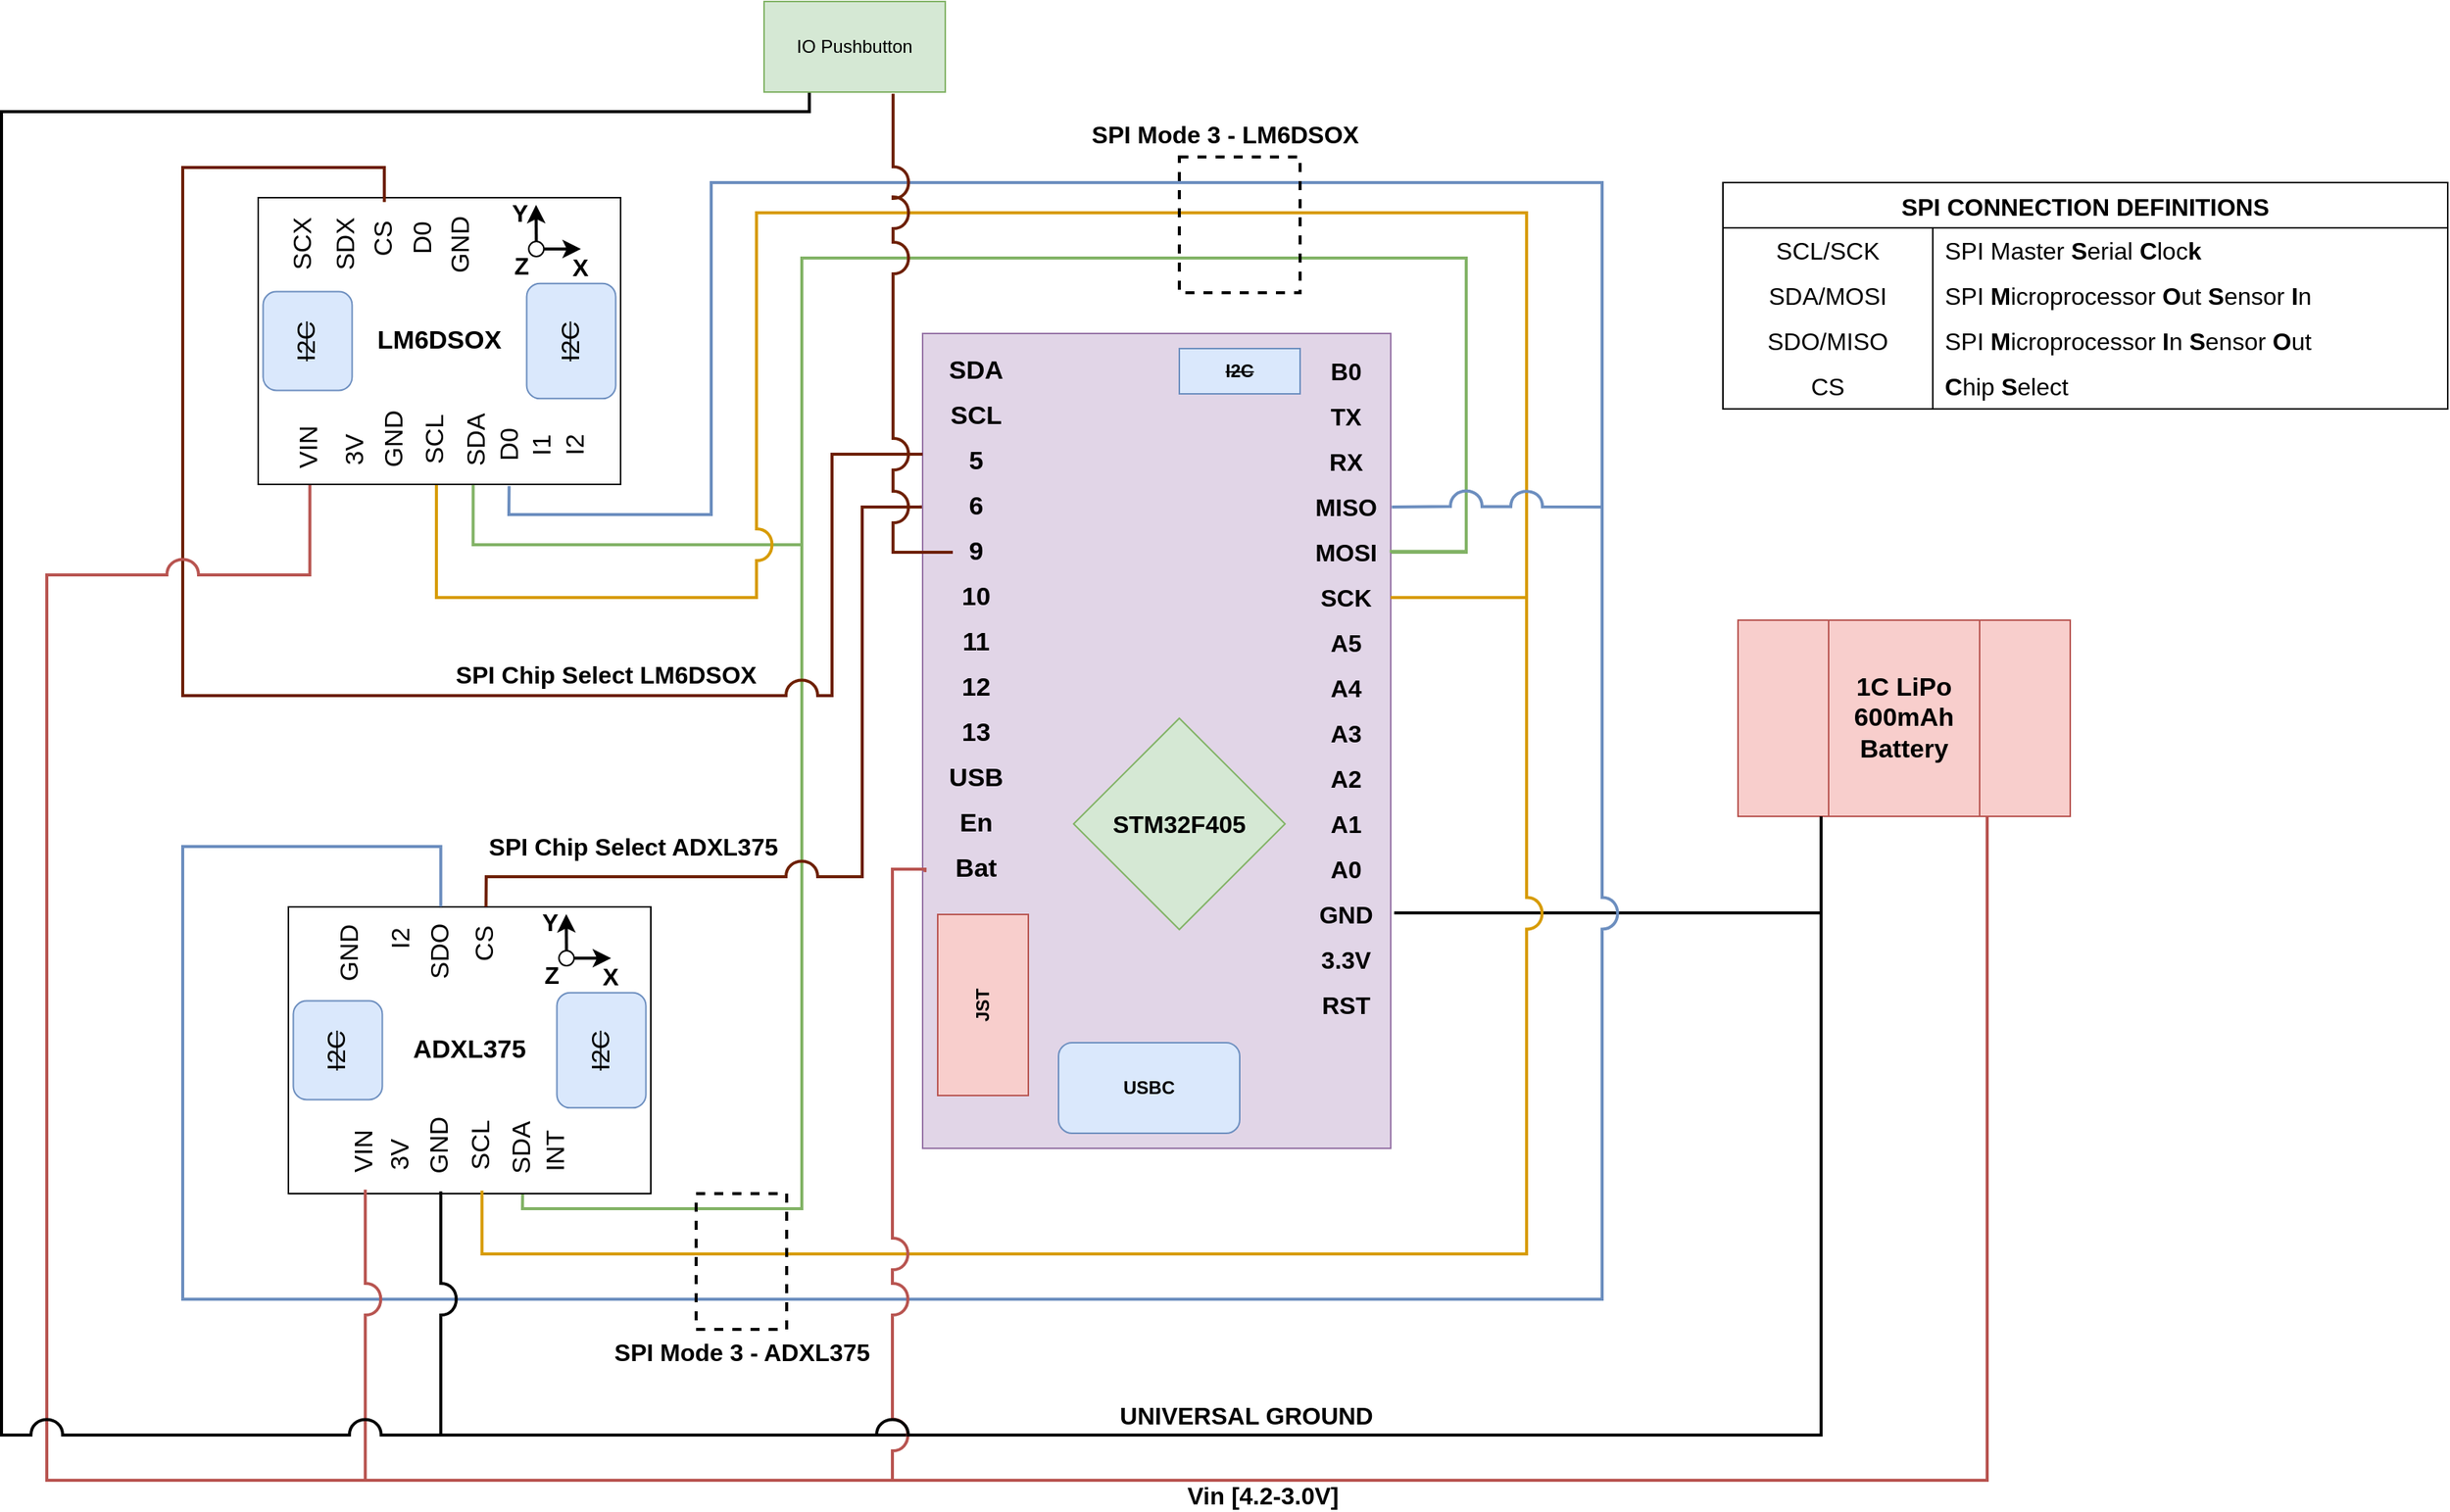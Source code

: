<mxfile version="20.5.1" type="github">
  <diagram id="O2MLRlDGVUjoWKtVMS4U" name="Page-1">
    <mxGraphModel dx="1858" dy="1631" grid="1" gridSize="10" guides="1" tooltips="1" connect="1" arrows="1" fold="1" page="1" pageScale="1" pageWidth="850" pageHeight="1100" math="0" shadow="0">
      <root>
        <mxCell id="0" />
        <mxCell id="1" parent="0" />
        <mxCell id="J4FtGfQfyY-0UoAzzFxa-28" style="edgeStyle=orthogonalEdgeStyle;rounded=0;jumpStyle=none;jumpSize=19;orthogonalLoop=1;jettySize=auto;html=1;strokeWidth=2;fontSize=16;endArrow=none;endFill=0;fillColor=#d5e8d4;strokeColor=#82b366;" parent="1" source="0R-H_kfF0VCHGT1HLo31-51" target="0R-H_kfF0VCHGT1HLo31-152" edge="1">
          <mxGeometry relative="1" as="geometry">
            <Array as="points">
              <mxPoint x="830" y="305" />
              <mxPoint x="830" y="110" />
              <mxPoint x="390" y="110" />
              <mxPoint x="390" y="740" />
              <mxPoint x="205" y="740" />
            </Array>
          </mxGeometry>
        </mxCell>
        <mxCell id="J4FtGfQfyY-0UoAzzFxa-34" style="edgeStyle=orthogonalEdgeStyle;rounded=0;jumpStyle=arc;jumpSize=19;orthogonalLoop=1;jettySize=auto;html=1;exitX=0.25;exitY=1;exitDx=0;exitDy=0;entryX=1.038;entryY=0.481;entryDx=0;entryDy=0;entryPerimeter=0;strokeWidth=2;fontSize=16;endArrow=none;endFill=0;" parent="1" source="0R-H_kfF0VCHGT1HLo31-104" target="0R-H_kfF0VCHGT1HLo31-44" edge="1">
          <mxGeometry relative="1" as="geometry">
            <Array as="points">
              <mxPoint x="1065" y="544" />
              <mxPoint x="782" y="544" />
            </Array>
          </mxGeometry>
        </mxCell>
        <mxCell id="0R-H_kfF0VCHGT1HLo31-104" value="&lt;b&gt;1C LiPo 600mAh&lt;br&gt;Battery&lt;br&gt;&lt;/b&gt;" style="shape=process;whiteSpace=wrap;html=1;backgroundOutline=1;strokeColor=#b85450;fontSize=17;fillColor=#f8cecc;size=0.273;" parent="1" vertex="1">
          <mxGeometry x="1010" y="350" width="220" height="130" as="geometry" />
        </mxCell>
        <mxCell id="0R-H_kfF0VCHGT1HLo31-144" value="" style="group;" parent="1" vertex="1" connectable="0">
          <mxGeometry x="50" y="540" width="240" height="190" as="geometry" />
        </mxCell>
        <mxCell id="0R-H_kfF0VCHGT1HLo31-145" value="&lt;b&gt;&lt;font style=&quot;font-size: 17px;&quot;&gt;ADXL375&lt;/font&gt;&lt;/b&gt;" style="rounded=0;whiteSpace=wrap;html=1;" parent="0R-H_kfF0VCHGT1HLo31-144" vertex="1">
          <mxGeometry width="240" height="190" as="geometry" />
        </mxCell>
        <mxCell id="0R-H_kfF0VCHGT1HLo31-146" value="&lt;strike&gt;I2C&lt;/strike&gt;" style="rounded=1;whiteSpace=wrap;html=1;strokeColor=#6c8ebf;fontSize=17;rotation=-90;fillColor=#dae8fc;" parent="0R-H_kfF0VCHGT1HLo31-144" vertex="1">
          <mxGeometry y="65.517" width="65.455" height="58.966" as="geometry" />
        </mxCell>
        <mxCell id="0R-H_kfF0VCHGT1HLo31-147" value="&lt;strike&gt;I2C&lt;/strike&gt;" style="rounded=1;whiteSpace=wrap;html=1;strokeColor=#6c8ebf;fontSize=17;rotation=-90;fillColor=#dae8fc;" parent="0R-H_kfF0VCHGT1HLo31-144" vertex="1">
          <mxGeometry x="169.091" y="65.517" width="76.364" height="58.966" as="geometry" />
        </mxCell>
        <mxCell id="0R-H_kfF0VCHGT1HLo31-149" value="3V" style="text;html=1;align=center;verticalAlign=middle;resizable=0;points=[];autosize=1;strokeColor=none;fillColor=none;fontSize=17;rotation=-90;" parent="0R-H_kfF0VCHGT1HLo31-144" vertex="1">
          <mxGeometry x="54.545" y="150.0" width="40" height="30" as="geometry" />
        </mxCell>
        <mxCell id="0R-H_kfF0VCHGT1HLo31-151" value="SCL" style="text;html=1;align=center;verticalAlign=middle;resizable=0;points=[];autosize=1;strokeColor=none;fillColor=none;fontSize=17;rotation=-90;" parent="0R-H_kfF0VCHGT1HLo31-144" vertex="1">
          <mxGeometry x="98.182" y="142.998" width="60" height="30" as="geometry" />
        </mxCell>
        <mxCell id="0R-H_kfF0VCHGT1HLo31-152" value="SDA" style="text;html=1;align=center;verticalAlign=middle;resizable=0;points=[];autosize=1;strokeColor=none;fillColor=none;fontSize=17;rotation=-90;" parent="0R-H_kfF0VCHGT1HLo31-144" vertex="1">
          <mxGeometry x="125.455" y="144.448" width="60" height="30" as="geometry" />
        </mxCell>
        <mxCell id="0R-H_kfF0VCHGT1HLo31-153" value="INT" style="text;html=1;align=center;verticalAlign=middle;resizable=0;points=[];autosize=1;strokeColor=none;fillColor=none;fontSize=17;rotation=-90;" parent="0R-H_kfF0VCHGT1HLo31-144" vertex="1">
          <mxGeometry x="152.727" y="147.379" width="50" height="30" as="geometry" />
        </mxCell>
        <mxCell id="0R-H_kfF0VCHGT1HLo31-155" value="I2" style="text;html=1;align=center;verticalAlign=middle;resizable=0;points=[];autosize=1;strokeColor=none;fillColor=none;fontSize=17;rotation=-90;" parent="0R-H_kfF0VCHGT1HLo31-144" vertex="1">
          <mxGeometry x="54.545" y="6.759" width="40" height="30" as="geometry" />
        </mxCell>
        <mxCell id="0R-H_kfF0VCHGT1HLo31-156" value="SDO" style="text;html=1;align=center;verticalAlign=middle;resizable=0;points=[];autosize=1;strokeColor=none;fillColor=none;fontSize=17;rotation=-90;" parent="0R-H_kfF0VCHGT1HLo31-144" vertex="1">
          <mxGeometry x="70.909" y="14.862" width="60" height="30" as="geometry" />
        </mxCell>
        <mxCell id="0R-H_kfF0VCHGT1HLo31-157" value="CS" style="text;html=1;align=center;verticalAlign=middle;resizable=0;points=[];autosize=1;strokeColor=none;fillColor=none;fontSize=17;rotation=-90;" parent="0R-H_kfF0VCHGT1HLo31-144" vertex="1">
          <mxGeometry x="105.636" y="10" width="50" height="30" as="geometry" />
        </mxCell>
        <mxCell id="0R-H_kfF0VCHGT1HLo31-159" value="" style="endArrow=classic;startArrow=none;html=1;rounded=0;strokeWidth=2;fontSize=17;endFill=1;startFill=0;exitX=0.5;exitY=0;exitDx=0;exitDy=0;" parent="0R-H_kfF0VCHGT1HLo31-144" edge="1">
          <mxGeometry width="50" height="50" relative="1" as="geometry">
            <mxPoint x="184.18" y="29.0" as="sourcePoint" />
            <mxPoint x="184" y="4.76" as="targetPoint" />
          </mxGeometry>
        </mxCell>
        <mxCell id="0R-H_kfF0VCHGT1HLo31-160" value="" style="endArrow=classic;startArrow=none;html=1;rounded=0;strokeWidth=2;fontSize=17;endFill=1;startFill=0;exitX=1;exitY=0.5;exitDx=0;exitDy=0;" parent="0R-H_kfF0VCHGT1HLo31-144" source="0R-H_kfF0VCHGT1HLo31-161" edge="1">
          <mxGeometry width="50" height="50" relative="1" as="geometry">
            <mxPoint x="190" y="33.76" as="sourcePoint" />
            <mxPoint x="213.73" y="34" as="targetPoint" />
          </mxGeometry>
        </mxCell>
        <mxCell id="0R-H_kfF0VCHGT1HLo31-161" value="" style="ellipse;whiteSpace=wrap;html=1;aspect=fixed;strokeColor=default;fontSize=17;" parent="0R-H_kfF0VCHGT1HLo31-144" vertex="1">
          <mxGeometry x="179.18" y="29" width="10" height="10" as="geometry" />
        </mxCell>
        <mxCell id="0R-H_kfF0VCHGT1HLo31-163" value="Z" style="text;html=1;align=center;verticalAlign=middle;resizable=0;points=[];autosize=1;strokeColor=none;fillColor=none;fontSize=16;fontStyle=1" parent="0R-H_kfF0VCHGT1HLo31-144" vertex="1">
          <mxGeometry x="159.18" y="30.0" width="30" height="30" as="geometry" />
        </mxCell>
        <mxCell id="0R-H_kfF0VCHGT1HLo31-164" value="&lt;b style=&quot;font-size: 16px;&quot;&gt;Y&lt;/b&gt;" style="text;html=1;align=center;verticalAlign=middle;resizable=0;points=[];autosize=1;strokeColor=none;fillColor=none;fontSize=16;" parent="0R-H_kfF0VCHGT1HLo31-144" vertex="1">
          <mxGeometry x="158.18" y="-5" width="30" height="30" as="geometry" />
        </mxCell>
        <mxCell id="0R-H_kfF0VCHGT1HLo31-165" value="&lt;b style=&quot;font-size: 16px;&quot;&gt;X&lt;/b&gt;" style="text;html=1;align=center;verticalAlign=middle;resizable=0;points=[];autosize=1;strokeColor=none;fillColor=none;fontSize=16;" parent="0R-H_kfF0VCHGT1HLo31-144" vertex="1">
          <mxGeometry x="198.18" y="31" width="30" height="30" as="geometry" />
        </mxCell>
        <mxCell id="0R-H_kfF0VCHGT1HLo31-262" value="GND" style="text;html=1;align=center;verticalAlign=middle;resizable=0;points=[];autosize=1;strokeColor=none;fillColor=none;fontSize=17;rotation=-90;" parent="0R-H_kfF0VCHGT1HLo31-144" vertex="1">
          <mxGeometry x="10.914" y="16.002" width="60" height="30" as="geometry" />
        </mxCell>
        <mxCell id="0R-H_kfF0VCHGT1HLo31-264" value="GND" style="text;html=1;align=center;verticalAlign=middle;resizable=0;points=[];autosize=1;strokeColor=none;fillColor=none;fontSize=17;rotation=-90;" parent="0R-H_kfF0VCHGT1HLo31-144" vertex="1">
          <mxGeometry x="70.909" y="143.448" width="60" height="30" as="geometry" />
        </mxCell>
        <mxCell id="J4FtGfQfyY-0UoAzzFxa-29" value="VIN" style="text;html=1;align=center;verticalAlign=middle;resizable=0;points=[];autosize=1;strokeColor=none;fillColor=none;fontSize=17;rotation=-90;" parent="0R-H_kfF0VCHGT1HLo31-144" vertex="1">
          <mxGeometry x="25.905" y="147.38" width="50" height="30" as="geometry" />
        </mxCell>
        <mxCell id="0R-H_kfF0VCHGT1HLo31-210" value="SPI CONNECTION DEFINITIONS" style="shape=table;startSize=30;container=1;collapsible=0;childLayout=tableLayout;fixedRows=1;rowLines=0;fontStyle=1;strokeColor=default;fontSize=16;" parent="1" vertex="1">
          <mxGeometry x="1000" y="60" width="480" height="150" as="geometry" />
        </mxCell>
        <mxCell id="0R-H_kfF0VCHGT1HLo31-211" value="" style="shape=tableRow;horizontal=0;startSize=0;swimlaneHead=0;swimlaneBody=0;top=0;left=0;bottom=0;right=0;collapsible=0;dropTarget=0;fillColor=none;points=[[0,0.5],[1,0.5]];portConstraint=eastwest;strokeColor=default;fontSize=16;" parent="0R-H_kfF0VCHGT1HLo31-210" vertex="1">
          <mxGeometry y="30" width="480" height="30" as="geometry" />
        </mxCell>
        <mxCell id="0R-H_kfF0VCHGT1HLo31-212" value="SCL/SCK" style="shape=partialRectangle;html=1;whiteSpace=wrap;connectable=0;fillColor=none;top=0;left=0;bottom=0;right=0;overflow=hidden;pointerEvents=1;strokeColor=default;fontSize=16;" parent="0R-H_kfF0VCHGT1HLo31-211" vertex="1">
          <mxGeometry width="139" height="30" as="geometry">
            <mxRectangle width="139" height="30" as="alternateBounds" />
          </mxGeometry>
        </mxCell>
        <mxCell id="0R-H_kfF0VCHGT1HLo31-213" value="SPI Master &lt;b&gt;S&lt;/b&gt;erial &lt;b&gt;C&lt;/b&gt;loc&lt;b&gt;k&lt;/b&gt;&amp;nbsp;&amp;nbsp;" style="shape=partialRectangle;html=1;whiteSpace=wrap;connectable=0;fillColor=none;top=0;left=0;bottom=0;right=0;align=left;spacingLeft=6;overflow=hidden;strokeColor=default;fontSize=16;" parent="0R-H_kfF0VCHGT1HLo31-211" vertex="1">
          <mxGeometry x="139" width="341" height="30" as="geometry">
            <mxRectangle width="341" height="30" as="alternateBounds" />
          </mxGeometry>
        </mxCell>
        <mxCell id="0R-H_kfF0VCHGT1HLo31-214" value="" style="shape=tableRow;horizontal=0;startSize=0;swimlaneHead=0;swimlaneBody=0;top=0;left=0;bottom=0;right=0;collapsible=0;dropTarget=0;fillColor=none;points=[[0,0.5],[1,0.5]];portConstraint=eastwest;strokeColor=default;fontSize=16;" parent="0R-H_kfF0VCHGT1HLo31-210" vertex="1">
          <mxGeometry y="60" width="480" height="30" as="geometry" />
        </mxCell>
        <mxCell id="0R-H_kfF0VCHGT1HLo31-215" value="SDA/MOSI" style="shape=partialRectangle;html=1;whiteSpace=wrap;connectable=0;fillColor=none;top=0;left=0;bottom=0;right=0;overflow=hidden;strokeColor=default;fontSize=16;" parent="0R-H_kfF0VCHGT1HLo31-214" vertex="1">
          <mxGeometry width="139" height="30" as="geometry">
            <mxRectangle width="139" height="30" as="alternateBounds" />
          </mxGeometry>
        </mxCell>
        <mxCell id="0R-H_kfF0VCHGT1HLo31-216" value="SPI &lt;b&gt;M&lt;/b&gt;icroprocessor &lt;b&gt;O&lt;/b&gt;ut &lt;b&gt;S&lt;/b&gt;ensor &lt;b&gt;I&lt;/b&gt;n" style="shape=partialRectangle;html=1;whiteSpace=wrap;connectable=0;fillColor=none;top=0;left=0;bottom=0;right=0;align=left;spacingLeft=6;overflow=hidden;strokeColor=default;fontSize=16;" parent="0R-H_kfF0VCHGT1HLo31-214" vertex="1">
          <mxGeometry x="139" width="341" height="30" as="geometry">
            <mxRectangle width="341" height="30" as="alternateBounds" />
          </mxGeometry>
        </mxCell>
        <mxCell id="0R-H_kfF0VCHGT1HLo31-217" value="" style="shape=tableRow;horizontal=0;startSize=0;swimlaneHead=0;swimlaneBody=0;top=0;left=0;bottom=0;right=0;collapsible=0;dropTarget=0;fillColor=none;points=[[0,0.5],[1,0.5]];portConstraint=eastwest;strokeColor=default;fontSize=16;" parent="0R-H_kfF0VCHGT1HLo31-210" vertex="1">
          <mxGeometry y="90" width="480" height="30" as="geometry" />
        </mxCell>
        <mxCell id="0R-H_kfF0VCHGT1HLo31-218" value="SDO/MISO" style="shape=partialRectangle;html=1;whiteSpace=wrap;connectable=0;fillColor=none;top=0;left=0;bottom=0;right=0;overflow=hidden;strokeColor=default;fontSize=16;" parent="0R-H_kfF0VCHGT1HLo31-217" vertex="1">
          <mxGeometry width="139" height="30" as="geometry">
            <mxRectangle width="139" height="30" as="alternateBounds" />
          </mxGeometry>
        </mxCell>
        <mxCell id="0R-H_kfF0VCHGT1HLo31-219" value="SPI &lt;b&gt;M&lt;/b&gt;icroprocessor &lt;b&gt;I&lt;/b&gt;n &lt;b&gt;S&lt;/b&gt;ensor &lt;b&gt;O&lt;/b&gt;ut" style="shape=partialRectangle;html=1;whiteSpace=wrap;connectable=0;fillColor=none;top=0;left=0;bottom=0;right=0;align=left;spacingLeft=6;overflow=hidden;strokeColor=default;fontSize=16;" parent="0R-H_kfF0VCHGT1HLo31-217" vertex="1">
          <mxGeometry x="139" width="341" height="30" as="geometry">
            <mxRectangle width="341" height="30" as="alternateBounds" />
          </mxGeometry>
        </mxCell>
        <mxCell id="J4FtGfQfyY-0UoAzzFxa-52" style="shape=tableRow;horizontal=0;startSize=0;swimlaneHead=0;swimlaneBody=0;top=0;left=0;bottom=0;right=0;collapsible=0;dropTarget=0;fillColor=none;points=[[0,0.5],[1,0.5]];portConstraint=eastwest;strokeColor=default;fontSize=16;" parent="0R-H_kfF0VCHGT1HLo31-210" vertex="1">
          <mxGeometry y="120" width="480" height="30" as="geometry" />
        </mxCell>
        <mxCell id="J4FtGfQfyY-0UoAzzFxa-53" value="CS" style="shape=partialRectangle;html=1;whiteSpace=wrap;connectable=0;fillColor=none;top=0;left=0;bottom=0;right=0;overflow=hidden;strokeColor=default;fontSize=16;" parent="J4FtGfQfyY-0UoAzzFxa-52" vertex="1">
          <mxGeometry width="139" height="30" as="geometry">
            <mxRectangle width="139" height="30" as="alternateBounds" />
          </mxGeometry>
        </mxCell>
        <mxCell id="J4FtGfQfyY-0UoAzzFxa-54" value="&lt;b&gt;C&lt;/b&gt;hip &lt;b&gt;S&lt;/b&gt;elect&amp;nbsp;" style="shape=partialRectangle;html=1;whiteSpace=wrap;connectable=0;fillColor=none;top=0;left=0;bottom=0;right=0;align=left;spacingLeft=6;overflow=hidden;strokeColor=default;fontSize=16;" parent="J4FtGfQfyY-0UoAzzFxa-52" vertex="1">
          <mxGeometry x="139" width="341" height="30" as="geometry">
            <mxRectangle width="341" height="30" as="alternateBounds" />
          </mxGeometry>
        </mxCell>
        <mxCell id="0R-H_kfF0VCHGT1HLo31-226" value="" style="group;" parent="1" vertex="1" connectable="0">
          <mxGeometry x="30" y="70" width="245.907" height="190" as="geometry" />
        </mxCell>
        <mxCell id="0R-H_kfF0VCHGT1HLo31-227" value="&lt;span style=&quot;font-size: 17px;&quot;&gt;&lt;b&gt;LM6DSOX&lt;/b&gt;&lt;/span&gt;" style="rounded=0;whiteSpace=wrap;html=1;" parent="0R-H_kfF0VCHGT1HLo31-226" vertex="1">
          <mxGeometry width="240" height="190" as="geometry" />
        </mxCell>
        <mxCell id="0R-H_kfF0VCHGT1HLo31-228" value="&lt;strike&gt;I2C&lt;/strike&gt;" style="rounded=1;whiteSpace=wrap;html=1;strokeColor=#6c8ebf;fontSize=17;rotation=-90;fillColor=#dae8fc;" parent="0R-H_kfF0VCHGT1HLo31-226" vertex="1">
          <mxGeometry y="65.517" width="65.455" height="58.966" as="geometry" />
        </mxCell>
        <mxCell id="0R-H_kfF0VCHGT1HLo31-229" value="&lt;strike&gt;I2C&lt;/strike&gt;" style="rounded=1;whiteSpace=wrap;html=1;strokeColor=#6c8ebf;fontSize=17;rotation=-90;fillColor=#dae8fc;" parent="0R-H_kfF0VCHGT1HLo31-226" vertex="1">
          <mxGeometry x="169.091" y="65.517" width="76.364" height="58.966" as="geometry" />
        </mxCell>
        <mxCell id="0R-H_kfF0VCHGT1HLo31-230" value="3V" style="text;html=1;align=center;verticalAlign=middle;resizable=0;points=[];autosize=1;strokeColor=none;fillColor=none;fontSize=17;rotation=-90;" parent="0R-H_kfF0VCHGT1HLo31-226" vertex="1">
          <mxGeometry x="44.405" y="152.0" width="40" height="30" as="geometry" />
        </mxCell>
        <mxCell id="0R-H_kfF0VCHGT1HLo31-231" value="GND" style="text;html=1;align=center;verticalAlign=middle;resizable=0;points=[];autosize=1;strokeColor=none;fillColor=none;fontSize=17;rotation=-90;" parent="0R-H_kfF0VCHGT1HLo31-226" vertex="1">
          <mxGeometry x="60.769" y="145.448" width="60" height="30" as="geometry" />
        </mxCell>
        <mxCell id="0R-H_kfF0VCHGT1HLo31-232" value="SCL" style="text;html=1;align=center;verticalAlign=middle;resizable=0;points=[];autosize=1;strokeColor=none;fillColor=none;fontSize=17;rotation=-90;" parent="0R-H_kfF0VCHGT1HLo31-226" vertex="1">
          <mxGeometry x="88.042" y="145.448" width="60" height="30" as="geometry" />
        </mxCell>
        <mxCell id="0R-H_kfF0VCHGT1HLo31-233" value="SDA" style="text;html=1;align=center;verticalAlign=middle;resizable=0;points=[];autosize=1;strokeColor=none;fillColor=none;fontSize=17;rotation=-90;" parent="0R-H_kfF0VCHGT1HLo31-226" vertex="1">
          <mxGeometry x="115.315" y="145.448" width="60" height="30" as="geometry" />
        </mxCell>
        <mxCell id="0R-H_kfF0VCHGT1HLo31-234" value="D0" style="text;html=1;align=center;verticalAlign=middle;resizable=0;points=[];autosize=1;strokeColor=none;fillColor=none;fontSize=17;rotation=-90;" parent="0R-H_kfF0VCHGT1HLo31-226" vertex="1">
          <mxGeometry x="142.587" y="149.379" width="50" height="30" as="geometry" />
        </mxCell>
        <mxCell id="0R-H_kfF0VCHGT1HLo31-235" value="SCX" style="text;html=1;align=center;verticalAlign=middle;resizable=0;points=[];autosize=1;strokeColor=none;fillColor=none;fontSize=17;rotation=-90;" parent="0R-H_kfF0VCHGT1HLo31-226" vertex="1">
          <mxGeometry x="0.004" y="15.862" width="60" height="30" as="geometry" />
        </mxCell>
        <mxCell id="0R-H_kfF0VCHGT1HLo31-236" value="SDX" style="text;html=1;align=center;verticalAlign=middle;resizable=0;points=[];autosize=1;strokeColor=none;fillColor=none;fontSize=17;rotation=-90;" parent="0R-H_kfF0VCHGT1HLo31-226" vertex="1">
          <mxGeometry x="28.185" y="15.859" width="60" height="30" as="geometry" />
        </mxCell>
        <mxCell id="0R-H_kfF0VCHGT1HLo31-237" value="CS" style="text;html=1;align=center;verticalAlign=middle;resizable=0;points=[];autosize=1;strokeColor=none;fillColor=none;fontSize=17;rotation=-90;" parent="0R-H_kfF0VCHGT1HLo31-226" vertex="1">
          <mxGeometry x="58.549" y="12.862" width="50" height="30" as="geometry" />
        </mxCell>
        <mxCell id="0R-H_kfF0VCHGT1HLo31-238" value="D0" style="text;html=1;align=center;verticalAlign=middle;resizable=0;points=[];autosize=1;strokeColor=none;fillColor=none;fontSize=17;rotation=-90;" parent="0R-H_kfF0VCHGT1HLo31-226" vertex="1">
          <mxGeometry x="84.186" y="11.86" width="50" height="30" as="geometry" />
        </mxCell>
        <mxCell id="0R-H_kfF0VCHGT1HLo31-239" value="" style="endArrow=classic;startArrow=none;html=1;rounded=0;strokeWidth=2;fontSize=17;endFill=1;startFill=0;exitX=0.5;exitY=0;exitDx=0;exitDy=0;" parent="0R-H_kfF0VCHGT1HLo31-226" edge="1">
          <mxGeometry width="50" height="50" relative="1" as="geometry">
            <mxPoint x="184.18" y="29.0" as="sourcePoint" />
            <mxPoint x="184" y="4.76" as="targetPoint" />
          </mxGeometry>
        </mxCell>
        <mxCell id="0R-H_kfF0VCHGT1HLo31-240" value="" style="endArrow=classic;startArrow=none;html=1;rounded=0;strokeWidth=2;fontSize=17;endFill=1;startFill=0;exitX=1;exitY=0.5;exitDx=0;exitDy=0;" parent="0R-H_kfF0VCHGT1HLo31-226" source="0R-H_kfF0VCHGT1HLo31-241" edge="1">
          <mxGeometry width="50" height="50" relative="1" as="geometry">
            <mxPoint x="190" y="33.76" as="sourcePoint" />
            <mxPoint x="213.73" y="34" as="targetPoint" />
          </mxGeometry>
        </mxCell>
        <mxCell id="0R-H_kfF0VCHGT1HLo31-241" value="" style="ellipse;whiteSpace=wrap;html=1;aspect=fixed;strokeColor=default;fontSize=17;" parent="0R-H_kfF0VCHGT1HLo31-226" vertex="1">
          <mxGeometry x="179.18" y="29" width="10" height="10" as="geometry" />
        </mxCell>
        <mxCell id="0R-H_kfF0VCHGT1HLo31-242" value="Z" style="text;html=1;align=center;verticalAlign=middle;resizable=0;points=[];autosize=1;strokeColor=none;fillColor=none;fontSize=16;fontStyle=1" parent="0R-H_kfF0VCHGT1HLo31-226" vertex="1">
          <mxGeometry x="159.18" y="30.0" width="30" height="30" as="geometry" />
        </mxCell>
        <mxCell id="0R-H_kfF0VCHGT1HLo31-243" value="&lt;b style=&quot;font-size: 16px;&quot;&gt;Y&lt;/b&gt;" style="text;html=1;align=center;verticalAlign=middle;resizable=0;points=[];autosize=1;strokeColor=none;fillColor=none;fontSize=16;" parent="0R-H_kfF0VCHGT1HLo31-226" vertex="1">
          <mxGeometry x="158.18" y="-5" width="30" height="30" as="geometry" />
        </mxCell>
        <mxCell id="0R-H_kfF0VCHGT1HLo31-244" value="&lt;b style=&quot;font-size: 16px;&quot;&gt;X&lt;/b&gt;" style="text;html=1;align=center;verticalAlign=middle;resizable=0;points=[];autosize=1;strokeColor=none;fillColor=none;fontSize=16;" parent="0R-H_kfF0VCHGT1HLo31-226" vertex="1">
          <mxGeometry x="198.18" y="31" width="30" height="30" as="geometry" />
        </mxCell>
        <mxCell id="0R-H_kfF0VCHGT1HLo31-246" value="GND" style="text;html=1;align=center;verticalAlign=middle;resizable=0;points=[];autosize=1;strokeColor=none;fillColor=none;fontSize=17;rotation=-90;" parent="0R-H_kfF0VCHGT1HLo31-226" vertex="1">
          <mxGeometry x="104.546" y="17" width="60" height="30" as="geometry" />
        </mxCell>
        <mxCell id="0R-H_kfF0VCHGT1HLo31-247" value="I1" style="text;html=1;align=center;verticalAlign=middle;resizable=0;points=[];autosize=1;strokeColor=none;fillColor=none;fontSize=17;rotation=-90;" parent="0R-H_kfF0VCHGT1HLo31-226" vertex="1">
          <mxGeometry x="169.045" y="149.378" width="40" height="30" as="geometry" />
        </mxCell>
        <mxCell id="0R-H_kfF0VCHGT1HLo31-248" value="I2" style="text;html=1;align=center;verticalAlign=middle;resizable=0;points=[];autosize=1;strokeColor=none;fillColor=none;fontSize=17;rotation=-90;" parent="0R-H_kfF0VCHGT1HLo31-226" vertex="1">
          <mxGeometry x="190.767" y="149.379" width="40" height="30" as="geometry" />
        </mxCell>
        <mxCell id="0R-H_kfF0VCHGT1HLo31-245" value="VIN" style="text;html=1;align=center;verticalAlign=middle;resizable=0;points=[];autosize=1;strokeColor=none;fillColor=none;fontSize=17;rotation=-90;spacing=0;" parent="0R-H_kfF0VCHGT1HLo31-226" vertex="1">
          <mxGeometry x="9.228" y="150.448" width="50" height="30" as="geometry" />
        </mxCell>
        <mxCell id="J4FtGfQfyY-0UoAzzFxa-2" value="" style="group" parent="1" vertex="1" connectable="0">
          <mxGeometry x="470" y="160" width="315" height="540" as="geometry" />
        </mxCell>
        <mxCell id="0R-H_kfF0VCHGT1HLo31-1" value="" style="rounded=0;whiteSpace=wrap;html=1;rotation=-90;fillColor=#e1d5e7;strokeColor=#9673a6;" parent="J4FtGfQfyY-0UoAzzFxa-2" vertex="1">
          <mxGeometry x="-115" y="115" width="540" height="310" as="geometry" />
        </mxCell>
        <mxCell id="0R-H_kfF0VCHGT1HLo31-4" value="SCL" style="text;html=1;align=center;verticalAlign=middle;resizable=0;points=[];autosize=1;strokeColor=none;fillColor=none;fontStyle=1;fontSize=17;" parent="J4FtGfQfyY-0UoAzzFxa-2" vertex="1">
          <mxGeometry x="5" y="40" width="60" height="30" as="geometry" />
        </mxCell>
        <mxCell id="0R-H_kfF0VCHGT1HLo31-5" value="5" style="text;html=1;align=center;verticalAlign=middle;resizable=0;points=[];autosize=1;strokeColor=none;fillColor=none;fontStyle=1;fontSize=17;" parent="J4FtGfQfyY-0UoAzzFxa-2" vertex="1">
          <mxGeometry x="20" y="70" width="30" height="30" as="geometry" />
        </mxCell>
        <mxCell id="0R-H_kfF0VCHGT1HLo31-6" value="6" style="text;html=1;align=center;verticalAlign=middle;resizable=0;points=[];autosize=1;strokeColor=none;fillColor=none;fontStyle=1;fontSize=17;" parent="J4FtGfQfyY-0UoAzzFxa-2" vertex="1">
          <mxGeometry x="20" y="100" width="30" height="30" as="geometry" />
        </mxCell>
        <mxCell id="0R-H_kfF0VCHGT1HLo31-7" value="9" style="text;html=1;align=center;verticalAlign=middle;resizable=0;points=[];autosize=1;strokeColor=none;fillColor=none;fontStyle=1;fontSize=17;" parent="J4FtGfQfyY-0UoAzzFxa-2" vertex="1">
          <mxGeometry x="20" y="130" width="30" height="30" as="geometry" />
        </mxCell>
        <mxCell id="0R-H_kfF0VCHGT1HLo31-8" value="10" style="text;html=1;align=center;verticalAlign=middle;resizable=0;points=[];autosize=1;strokeColor=none;fillColor=none;fontStyle=1;fontSize=17;" parent="J4FtGfQfyY-0UoAzzFxa-2" vertex="1">
          <mxGeometry x="15" y="160" width="40" height="30" as="geometry" />
        </mxCell>
        <mxCell id="0R-H_kfF0VCHGT1HLo31-9" value="11" style="text;html=1;align=center;verticalAlign=middle;resizable=0;points=[];autosize=1;strokeColor=none;fillColor=none;fontStyle=1;fontSize=17;" parent="J4FtGfQfyY-0UoAzzFxa-2" vertex="1">
          <mxGeometry x="15" y="190" width="40" height="30" as="geometry" />
        </mxCell>
        <mxCell id="0R-H_kfF0VCHGT1HLo31-10" value="12" style="text;html=1;align=center;verticalAlign=middle;resizable=0;points=[];autosize=1;strokeColor=none;fillColor=none;fontStyle=1;fontSize=17;" parent="J4FtGfQfyY-0UoAzzFxa-2" vertex="1">
          <mxGeometry x="15" y="220" width="40" height="30" as="geometry" />
        </mxCell>
        <mxCell id="0R-H_kfF0VCHGT1HLo31-11" value="13" style="text;html=1;align=center;verticalAlign=middle;resizable=0;points=[];autosize=1;strokeColor=none;fillColor=none;fontStyle=1;fontSize=17;" parent="J4FtGfQfyY-0UoAzzFxa-2" vertex="1">
          <mxGeometry x="15" y="250" width="40" height="30" as="geometry" />
        </mxCell>
        <mxCell id="0R-H_kfF0VCHGT1HLo31-12" value="USB" style="text;html=1;align=center;verticalAlign=middle;resizable=0;points=[];autosize=1;strokeColor=none;fillColor=none;fontStyle=1;fontSize=17;" parent="J4FtGfQfyY-0UoAzzFxa-2" vertex="1">
          <mxGeometry x="5" y="280" width="60" height="30" as="geometry" />
        </mxCell>
        <mxCell id="0R-H_kfF0VCHGT1HLo31-13" value="En" style="text;html=1;align=center;verticalAlign=middle;resizable=0;points=[];autosize=1;strokeColor=none;fillColor=none;fontStyle=1;fontSize=17;" parent="J4FtGfQfyY-0UoAzzFxa-2" vertex="1">
          <mxGeometry x="10" y="310" width="50" height="30" as="geometry" />
        </mxCell>
        <mxCell id="0R-H_kfF0VCHGT1HLo31-14" value="Bat" style="text;html=1;align=center;verticalAlign=middle;resizable=0;points=[];autosize=1;strokeColor=none;fillColor=none;fontStyle=1;fontSize=17;" parent="J4FtGfQfyY-0UoAzzFxa-2" vertex="1">
          <mxGeometry x="10" y="340" width="50" height="30" as="geometry" />
        </mxCell>
        <mxCell id="0R-H_kfF0VCHGT1HLo31-17" value="SDA" style="text;html=1;align=center;verticalAlign=middle;resizable=0;points=[];autosize=1;strokeColor=none;fillColor=none;fontStyle=1;fontSize=17;" parent="J4FtGfQfyY-0UoAzzFxa-2" vertex="1">
          <mxGeometry x="5" y="10" width="60" height="30" as="geometry" />
        </mxCell>
        <mxCell id="0R-H_kfF0VCHGT1HLo31-37" value="TX" style="text;html=1;align=center;verticalAlign=middle;resizable=0;points=[];autosize=1;strokeColor=none;fillColor=none;fontStyle=1;fontSize=16;" parent="J4FtGfQfyY-0UoAzzFxa-2" vertex="1">
          <mxGeometry x="260" y="40" width="40" height="30" as="geometry" />
        </mxCell>
        <mxCell id="0R-H_kfF0VCHGT1HLo31-38" value="RX" style="text;html=1;align=center;verticalAlign=middle;resizable=0;points=[];autosize=1;strokeColor=none;fillColor=none;fontStyle=1;fontSize=16;" parent="J4FtGfQfyY-0UoAzzFxa-2" vertex="1">
          <mxGeometry x="255" y="70" width="50" height="30" as="geometry" />
        </mxCell>
        <mxCell id="0R-H_kfF0VCHGT1HLo31-39" value="MISO" style="text;html=1;align=center;verticalAlign=middle;resizable=0;points=[];autosize=1;strokeColor=none;fillColor=none;fontStyle=1;fontSize=16;" parent="J4FtGfQfyY-0UoAzzFxa-2" vertex="1">
          <mxGeometry x="250" y="100" width="60" height="30" as="geometry" />
        </mxCell>
        <mxCell id="0R-H_kfF0VCHGT1HLo31-40" value="SCK" style="text;html=1;align=center;verticalAlign=middle;resizable=0;points=[];autosize=1;strokeColor=none;fillColor=none;fontStyle=1;fontSize=16;" parent="J4FtGfQfyY-0UoAzzFxa-2" vertex="1">
          <mxGeometry x="250" y="160" width="60" height="30" as="geometry" />
        </mxCell>
        <mxCell id="0R-H_kfF0VCHGT1HLo31-41" value="B0" style="text;html=1;align=center;verticalAlign=middle;resizable=0;points=[];autosize=1;strokeColor=none;fillColor=none;fontStyle=1;fontSize=16;" parent="J4FtGfQfyY-0UoAzzFxa-2" vertex="1">
          <mxGeometry x="260" y="10" width="40" height="30" as="geometry" />
        </mxCell>
        <mxCell id="0R-H_kfF0VCHGT1HLo31-42" value="RST" style="text;html=1;align=center;verticalAlign=middle;resizable=0;points=[];autosize=1;strokeColor=none;fillColor=none;fontStyle=1;fontSize=16;" parent="J4FtGfQfyY-0UoAzzFxa-2" vertex="1">
          <mxGeometry x="250" y="430" width="60" height="30" as="geometry" />
        </mxCell>
        <mxCell id="0R-H_kfF0VCHGT1HLo31-43" value="3.3V" style="text;html=1;align=center;verticalAlign=middle;resizable=0;points=[];autosize=1;strokeColor=none;fillColor=none;fontStyle=1;fontSize=16;" parent="J4FtGfQfyY-0UoAzzFxa-2" vertex="1">
          <mxGeometry x="250" y="400" width="60" height="30" as="geometry" />
        </mxCell>
        <mxCell id="0R-H_kfF0VCHGT1HLo31-44" value="GND" style="text;html=1;align=center;verticalAlign=middle;resizable=0;points=[];autosize=1;strokeColor=none;fillColor=none;fontStyle=1;fontSize=16;" parent="J4FtGfQfyY-0UoAzzFxa-2" vertex="1">
          <mxGeometry x="250" y="370" width="60" height="30" as="geometry" />
        </mxCell>
        <mxCell id="0R-H_kfF0VCHGT1HLo31-45" value="A0" style="text;html=1;align=center;verticalAlign=middle;resizable=0;points=[];autosize=1;strokeColor=none;fillColor=none;fontStyle=1;fontSize=16;" parent="J4FtGfQfyY-0UoAzzFxa-2" vertex="1">
          <mxGeometry x="260" y="340" width="40" height="30" as="geometry" />
        </mxCell>
        <mxCell id="0R-H_kfF0VCHGT1HLo31-46" value="A1" style="text;html=1;align=center;verticalAlign=middle;resizable=0;points=[];autosize=1;strokeColor=none;fillColor=none;fontStyle=1;fontSize=16;" parent="J4FtGfQfyY-0UoAzzFxa-2" vertex="1">
          <mxGeometry x="260" y="310" width="40" height="30" as="geometry" />
        </mxCell>
        <mxCell id="0R-H_kfF0VCHGT1HLo31-47" value="A2" style="text;html=1;align=center;verticalAlign=middle;resizable=0;points=[];autosize=1;strokeColor=none;fillColor=none;fontStyle=1;fontSize=16;" parent="J4FtGfQfyY-0UoAzzFxa-2" vertex="1">
          <mxGeometry x="260" y="280" width="40" height="30" as="geometry" />
        </mxCell>
        <mxCell id="0R-H_kfF0VCHGT1HLo31-48" value="A3" style="text;html=1;align=center;verticalAlign=middle;resizable=0;points=[];autosize=1;strokeColor=none;fillColor=none;fontStyle=1;fontSize=16;" parent="J4FtGfQfyY-0UoAzzFxa-2" vertex="1">
          <mxGeometry x="260" y="250" width="40" height="30" as="geometry" />
        </mxCell>
        <mxCell id="0R-H_kfF0VCHGT1HLo31-49" value="A4" style="text;html=1;align=center;verticalAlign=middle;resizable=0;points=[];autosize=1;strokeColor=none;fillColor=none;fontStyle=1;fontSize=16;" parent="J4FtGfQfyY-0UoAzzFxa-2" vertex="1">
          <mxGeometry x="260" y="220" width="40" height="30" as="geometry" />
        </mxCell>
        <mxCell id="0R-H_kfF0VCHGT1HLo31-50" value="A5" style="text;html=1;align=center;verticalAlign=middle;resizable=0;points=[];autosize=1;strokeColor=none;fillColor=none;fontStyle=1;fontSize=16;" parent="J4FtGfQfyY-0UoAzzFxa-2" vertex="1">
          <mxGeometry x="260" y="190" width="40" height="30" as="geometry" />
        </mxCell>
        <mxCell id="0R-H_kfF0VCHGT1HLo31-51" value="MOSI" style="text;html=1;align=center;verticalAlign=middle;resizable=0;points=[];autosize=1;strokeColor=none;fillColor=none;fontStyle=1;fontSize=16;" parent="J4FtGfQfyY-0UoAzzFxa-2" vertex="1">
          <mxGeometry x="250" y="130" width="60" height="30" as="geometry" />
        </mxCell>
        <mxCell id="0R-H_kfF0VCHGT1HLo31-52" value="JST" style="rounded=0;whiteSpace=wrap;html=1;rotation=-90;fillColor=#f8cecc;strokeColor=#b85450;fontStyle=1" parent="J4FtGfQfyY-0UoAzzFxa-2" vertex="1">
          <mxGeometry x="-20" y="415" width="120" height="60" as="geometry" />
        </mxCell>
        <mxCell id="0R-H_kfF0VCHGT1HLo31-53" value="&lt;strike&gt;I2C&lt;/strike&gt;" style="rounded=0;whiteSpace=wrap;html=1;fillColor=#dae8fc;strokeColor=#6c8ebf;fontStyle=1" parent="J4FtGfQfyY-0UoAzzFxa-2" vertex="1">
          <mxGeometry x="170" y="10" width="80" height="30" as="geometry" />
        </mxCell>
        <mxCell id="0R-H_kfF0VCHGT1HLo31-54" value="STM32F405" style="rhombus;whiteSpace=wrap;html=1;fillColor=#d5e8d4;strokeColor=#82b366;fontStyle=1;fontSize=16;" parent="J4FtGfQfyY-0UoAzzFxa-2" vertex="1">
          <mxGeometry x="100" y="255" width="140" height="140" as="geometry" />
        </mxCell>
        <mxCell id="0R-H_kfF0VCHGT1HLo31-55" value="USBC" style="rounded=1;whiteSpace=wrap;html=1;fillColor=#dae8fc;strokeColor=#6c8ebf;fontStyle=1" parent="J4FtGfQfyY-0UoAzzFxa-2" vertex="1">
          <mxGeometry x="90" y="470" width="120" height="60" as="geometry" />
        </mxCell>
        <mxCell id="J4FtGfQfyY-0UoAzzFxa-22" style="edgeStyle=orthogonalEdgeStyle;rounded=0;jumpStyle=arc;jumpSize=19;orthogonalLoop=1;jettySize=auto;html=1;entryX=0.001;entryY=0.401;entryDx=0;entryDy=0;strokeWidth=2;fontSize=16;endArrow=none;endFill=0;entryPerimeter=0;fillColor=#d5e8d4;strokeColor=#82b366;exitX=0.989;exitY=0.481;exitDx=0;exitDy=0;exitPerimeter=0;" parent="1" source="0R-H_kfF0VCHGT1HLo31-51" target="0R-H_kfF0VCHGT1HLo31-233" edge="1">
          <mxGeometry relative="1" as="geometry">
            <Array as="points">
              <mxPoint x="830" y="304" />
              <mxPoint x="830" y="110" />
              <mxPoint x="390" y="110" />
              <mxPoint x="390" y="300" />
              <mxPoint x="172" y="300" />
            </Array>
          </mxGeometry>
        </mxCell>
        <mxCell id="J4FtGfQfyY-0UoAzzFxa-23" style="edgeStyle=orthogonalEdgeStyle;rounded=0;jumpStyle=arc;jumpSize=19;orthogonalLoop=1;jettySize=auto;html=1;strokeWidth=2;fontSize=16;endArrow=none;endFill=0;fillColor=#ffe6cc;strokeColor=#d79b00;" parent="1" source="0R-H_kfF0VCHGT1HLo31-232" target="0R-H_kfF0VCHGT1HLo31-40" edge="1">
          <mxGeometry relative="1" as="geometry">
            <Array as="points">
              <mxPoint x="148" y="335" />
              <mxPoint x="360" y="335" />
              <mxPoint x="360" y="80" />
              <mxPoint x="870" y="80" />
              <mxPoint x="870" y="335" />
            </Array>
          </mxGeometry>
        </mxCell>
        <mxCell id="J4FtGfQfyY-0UoAzzFxa-26" style="edgeStyle=orthogonalEdgeStyle;rounded=0;jumpStyle=arc;jumpSize=19;orthogonalLoop=1;jettySize=auto;html=1;strokeWidth=2;fontSize=16;endArrow=none;endFill=0;fillColor=#dae8fc;strokeColor=#6c8ebf;entryX=1.011;entryY=0.483;entryDx=0;entryDy=0;entryPerimeter=0;" parent="1" source="0R-H_kfF0VCHGT1HLo31-156" target="0R-H_kfF0VCHGT1HLo31-39" edge="1">
          <mxGeometry relative="1" as="geometry">
            <mxPoint x="780" y="240" as="targetPoint" />
            <Array as="points">
              <mxPoint x="151" y="500" />
              <mxPoint x="-20" y="500" />
              <mxPoint x="-20" y="800" />
              <mxPoint x="920" y="800" />
              <mxPoint x="920" y="275" />
              <mxPoint x="781" y="275" />
            </Array>
          </mxGeometry>
        </mxCell>
        <mxCell id="J4FtGfQfyY-0UoAzzFxa-27" style="edgeStyle=orthogonalEdgeStyle;rounded=0;jumpStyle=arc;jumpSize=19;orthogonalLoop=1;jettySize=auto;html=1;strokeWidth=2;fontSize=16;endArrow=none;endFill=0;fillColor=#ffe6cc;strokeColor=#d79b00;" parent="1" source="0R-H_kfF0VCHGT1HLo31-151" target="0R-H_kfF0VCHGT1HLo31-40" edge="1">
          <mxGeometry relative="1" as="geometry">
            <Array as="points">
              <mxPoint x="178" y="770" />
              <mxPoint x="870" y="770" />
              <mxPoint x="870" y="335" />
            </Array>
          </mxGeometry>
        </mxCell>
        <mxCell id="J4FtGfQfyY-0UoAzzFxa-31" value="" style="endArrow=none;html=1;rounded=0;strokeWidth=2;fontSize=16;jumpStyle=arc;jumpSize=19;fillColor=#dae8fc;strokeColor=#6c8ebf;entryX=-0.035;entryY=0.453;entryDx=0;entryDy=0;entryPerimeter=0;" parent="1" target="0R-H_kfF0VCHGT1HLo31-234" edge="1">
          <mxGeometry width="50" height="50" relative="1" as="geometry">
            <mxPoint x="920" y="280" as="sourcePoint" />
            <mxPoint x="210" y="280" as="targetPoint" />
            <Array as="points">
              <mxPoint x="920" y="60" />
              <mxPoint x="330" y="60" />
              <mxPoint x="330" y="280" />
              <mxPoint x="270" y="280" />
              <mxPoint x="196" y="280" />
            </Array>
          </mxGeometry>
        </mxCell>
        <mxCell id="J4FtGfQfyY-0UoAzzFxa-24" style="edgeStyle=orthogonalEdgeStyle;rounded=0;jumpStyle=arc;jumpSize=19;orthogonalLoop=1;jettySize=auto;html=1;strokeWidth=2;fontSize=16;endArrow=none;endFill=0;fillColor=#a0522d;strokeColor=#6D1F00;" parent="1" source="0R-H_kfF0VCHGT1HLo31-237" edge="1">
          <mxGeometry relative="1" as="geometry">
            <mxPoint x="470" y="240" as="targetPoint" />
            <Array as="points">
              <mxPoint x="114" y="50" />
              <mxPoint x="-20" y="50" />
              <mxPoint x="-20" y="400" />
              <mxPoint x="410" y="400" />
              <mxPoint x="410" y="240" />
            </Array>
          </mxGeometry>
        </mxCell>
        <mxCell id="J4FtGfQfyY-0UoAzzFxa-25" style="edgeStyle=orthogonalEdgeStyle;rounded=0;jumpStyle=arc;jumpSize=19;orthogonalLoop=1;jettySize=auto;html=1;strokeWidth=2;fontSize=16;endArrow=none;endFill=0;fillColor=#a0522d;strokeColor=#6D1F00;exitX=0.789;exitY=-0.005;exitDx=0;exitDy=0;exitPerimeter=0;" parent="1" source="0R-H_kfF0VCHGT1HLo31-1" target="0R-H_kfF0VCHGT1HLo31-157" edge="1">
          <mxGeometry relative="1" as="geometry">
            <mxPoint x="480" y="275" as="sourcePoint" />
            <Array as="points">
              <mxPoint x="430" y="275" />
              <mxPoint x="430" y="520" />
              <mxPoint x="181" y="520" />
            </Array>
          </mxGeometry>
        </mxCell>
        <mxCell id="J4FtGfQfyY-0UoAzzFxa-41" value="&lt;b&gt;SPI Chip Select ADXL375&lt;/b&gt;" style="edgeLabel;html=1;align=center;verticalAlign=middle;resizable=0;points=[];fontSize=16;" parent="J4FtGfQfyY-0UoAzzFxa-25" vertex="1" connectable="0">
          <mxGeometry x="0.587" y="-5" relative="1" as="geometry">
            <mxPoint x="3" y="-15" as="offset" />
          </mxGeometry>
        </mxCell>
        <mxCell id="J4FtGfQfyY-0UoAzzFxa-32" style="edgeStyle=orthogonalEdgeStyle;rounded=0;jumpStyle=arc;jumpSize=19;orthogonalLoop=1;jettySize=auto;html=1;strokeWidth=2;fontSize=16;endArrow=none;endFill=0;fillColor=#f8cecc;strokeColor=#b85450;entryX=0.75;entryY=1;entryDx=0;entryDy=0;" parent="1" source="J4FtGfQfyY-0UoAzzFxa-29" target="0R-H_kfF0VCHGT1HLo31-104" edge="1">
          <mxGeometry relative="1" as="geometry">
            <Array as="points">
              <mxPoint x="101" y="920" />
              <mxPoint x="1175" y="920" />
            </Array>
          </mxGeometry>
        </mxCell>
        <mxCell id="J4FtGfQfyY-0UoAzzFxa-33" style="edgeStyle=orthogonalEdgeStyle;rounded=0;jumpStyle=arc;jumpSize=19;orthogonalLoop=1;jettySize=auto;html=1;strokeWidth=2;fontSize=16;endArrow=none;endFill=0;entryX=0.25;entryY=1;entryDx=0;entryDy=0;" parent="1" source="0R-H_kfF0VCHGT1HLo31-264" target="0R-H_kfF0VCHGT1HLo31-104" edge="1">
          <mxGeometry relative="1" as="geometry">
            <mxPoint x="1030" y="520.0" as="targetPoint" />
            <Array as="points">
              <mxPoint x="151" y="890" />
              <mxPoint x="1065" y="890" />
            </Array>
          </mxGeometry>
        </mxCell>
        <mxCell id="J4FtGfQfyY-0UoAzzFxa-43" value="UNIVERSAL GROUND" style="edgeLabel;html=1;align=center;verticalAlign=middle;resizable=0;points=[];fontSize=16;fontStyle=1" parent="J4FtGfQfyY-0UoAzzFxa-33" vertex="1" connectable="0">
          <mxGeometry x="-0.065" y="6" relative="1" as="geometry">
            <mxPoint y="-7" as="offset" />
          </mxGeometry>
        </mxCell>
        <mxCell id="J4FtGfQfyY-0UoAzzFxa-35" style="edgeStyle=orthogonalEdgeStyle;rounded=0;jumpStyle=arc;jumpSize=19;orthogonalLoop=1;jettySize=auto;html=1;entryX=0.75;entryY=1;entryDx=0;entryDy=0;strokeWidth=2;fontSize=16;endArrow=none;endFill=0;fillColor=#f8cecc;strokeColor=#b85450;" parent="1" source="0R-H_kfF0VCHGT1HLo31-245" target="0R-H_kfF0VCHGT1HLo31-104" edge="1">
          <mxGeometry relative="1" as="geometry">
            <Array as="points">
              <mxPoint x="64" y="320" />
              <mxPoint x="-110" y="320" />
              <mxPoint x="-110" y="920" />
              <mxPoint x="1175" y="920" />
            </Array>
          </mxGeometry>
        </mxCell>
        <mxCell id="J4FtGfQfyY-0UoAzzFxa-37" value="&lt;b&gt;SPI Mode 3 - LM6DSOX&lt;/b&gt;" style="text;html=1;align=center;verticalAlign=middle;resizable=0;points=[];autosize=1;strokeColor=none;fillColor=none;fontSize=16;" parent="1" vertex="1">
          <mxGeometry x="570" y="13" width="200" height="30" as="geometry" />
        </mxCell>
        <mxCell id="J4FtGfQfyY-0UoAzzFxa-38" value="" style="rounded=0;whiteSpace=wrap;html=1;fontSize=16;fillColor=none;strokeWidth=2;dashed=1;" parent="1" vertex="1">
          <mxGeometry x="640" y="43" width="80" height="90" as="geometry" />
        </mxCell>
        <mxCell id="J4FtGfQfyY-0UoAzzFxa-39" value="&lt;b&gt;SPI Mode 3 - ADXL375&lt;/b&gt;" style="text;html=1;align=center;verticalAlign=middle;resizable=0;points=[];autosize=1;strokeColor=none;fillColor=none;fontSize=16;" parent="1" vertex="1">
          <mxGeometry x="255" y="820" width="190" height="30" as="geometry" />
        </mxCell>
        <mxCell id="J4FtGfQfyY-0UoAzzFxa-40" value="" style="rounded=0;whiteSpace=wrap;html=1;fontSize=16;fillColor=none;strokeWidth=2;dashed=1;" parent="1" vertex="1">
          <mxGeometry x="320" y="730" width="60" height="90" as="geometry" />
        </mxCell>
        <mxCell id="J4FtGfQfyY-0UoAzzFxa-42" value="&lt;b&gt;SPI Chip Select LM6DSOX&lt;/b&gt;" style="edgeLabel;html=1;align=center;verticalAlign=middle;resizable=0;points=[];fontSize=16;" parent="1" vertex="1" connectable="0">
          <mxGeometry x="260.001" y="386" as="geometry" />
        </mxCell>
        <mxCell id="J4FtGfQfyY-0UoAzzFxa-44" value="Vin [4.2-3.0V]" style="edgeLabel;html=1;align=center;verticalAlign=middle;resizable=0;points=[];fontSize=16;fontStyle=1" parent="1" vertex="1" connectable="0">
          <mxGeometry x="694.348" y="930" as="geometry" />
        </mxCell>
        <mxCell id="J4FtGfQfyY-0UoAzzFxa-45" style="edgeStyle=orthogonalEdgeStyle;rounded=0;jumpStyle=arc;jumpSize=19;orthogonalLoop=1;jettySize=auto;html=1;entryX=0.75;entryY=1;entryDx=0;entryDy=0;strokeWidth=2;fontSize=16;endArrow=none;endFill=0;fillColor=#f8cecc;strokeColor=#b85450;exitX=0.339;exitY=0.005;exitDx=0;exitDy=0;exitPerimeter=0;" parent="1" source="0R-H_kfF0VCHGT1HLo31-1" target="0R-H_kfF0VCHGT1HLo31-104" edge="1">
          <mxGeometry relative="1" as="geometry">
            <Array as="points">
              <mxPoint x="472" y="515" />
              <mxPoint x="450" y="515" />
              <mxPoint x="450" y="920" />
              <mxPoint x="1175" y="920" />
            </Array>
          </mxGeometry>
        </mxCell>
        <mxCell id="0I-U-D2jbrXgBJ19-GgI-1" style="edgeStyle=orthogonalEdgeStyle;rounded=0;orthogonalLoop=1;jettySize=auto;html=1;jumpStyle=arc;jumpSize=19;strokeWidth=2;fillColor=#a0522d;strokeColor=#6D1F00;endArrow=none;endFill=0;entryX=0.712;entryY=1.019;entryDx=0;entryDy=0;entryPerimeter=0;" edge="1" parent="1" source="0R-H_kfF0VCHGT1HLo31-7" target="0I-U-D2jbrXgBJ19-GgI-2">
          <mxGeometry relative="1" as="geometry">
            <mxPoint x="450" y="10" as="targetPoint" />
          </mxGeometry>
        </mxCell>
        <mxCell id="0I-U-D2jbrXgBJ19-GgI-3" style="edgeStyle=orthogonalEdgeStyle;rounded=0;jumpStyle=arc;jumpSize=19;orthogonalLoop=1;jettySize=auto;html=1;exitX=0.25;exitY=1;exitDx=0;exitDy=0;entryX=0.25;entryY=1;entryDx=0;entryDy=0;strokeWidth=2;endArrow=none;endFill=0;" edge="1" parent="1" source="0I-U-D2jbrXgBJ19-GgI-2" target="0R-H_kfF0VCHGT1HLo31-104">
          <mxGeometry relative="1" as="geometry">
            <Array as="points">
              <mxPoint x="-140" y="13" />
              <mxPoint x="-140" y="890" />
              <mxPoint x="1065" y="890" />
            </Array>
          </mxGeometry>
        </mxCell>
        <mxCell id="0I-U-D2jbrXgBJ19-GgI-2" value="IO Pushbutton" style="rounded=0;whiteSpace=wrap;html=1;fillColor=#d5e8d4;strokeColor=#82b366;" vertex="1" parent="1">
          <mxGeometry x="365" y="-60" width="120" height="60" as="geometry" />
        </mxCell>
      </root>
    </mxGraphModel>
  </diagram>
</mxfile>
